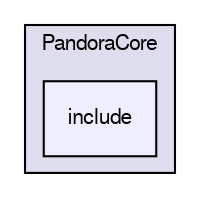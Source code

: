 digraph G {
  compound=true
  node [ fontsize="10", fontname="FreeSans"];
  edge [ labelfontsize="10", labelfontname="FreeSans"];
  subgraph clusterdir_5e8682a0a53dfcdd08ccd965531dd463 {
    graph [ bgcolor="#ddddee", pencolor="black", label="PandoraCore" fontname="FreeSans", fontsize="10", URL="dir_5e8682a0a53dfcdd08ccd965531dd463.html"]
  dir_c3ef76038dbc5da506617eed4e196400 [shape=box, label="include", style="filled", fillcolor="#eeeeff", pencolor="black", URL="dir_c3ef76038dbc5da506617eed4e196400.html"];
  }
}
